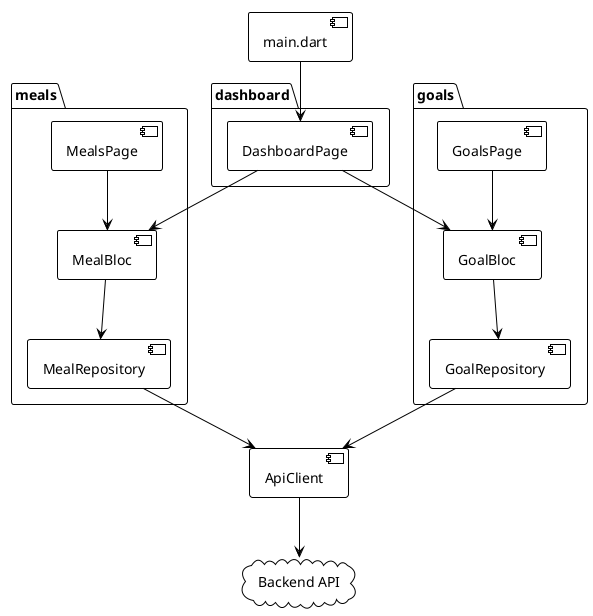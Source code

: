 @startuml Mobile App Architecture
!theme plain
top to bottom direction

[main.dart] as main

package "meals" {
  [MealsPage] as mealsPage
  [MealBloc] as mealBloc
  [MealRepository] as mealRepo
}

package "goals" {
  [GoalsPage] as goalsPage
  [GoalBloc] as goalBloc
  [GoalRepository] as goalRepo
}

package "dashboard" {
  [DashboardPage] as dashboardPage
}

[ApiClient] as apiClient
cloud "Backend API" as backend

main --> dashboardPage

mealsPage --> mealBloc
mealBloc --> mealRepo
mealRepo --> apiClient

goalsPage --> goalBloc
goalBloc --> goalRepo
goalRepo --> apiClient

dashboardPage --> mealBloc
dashboardPage --> goalBloc

apiClient --> backend

@enduml
